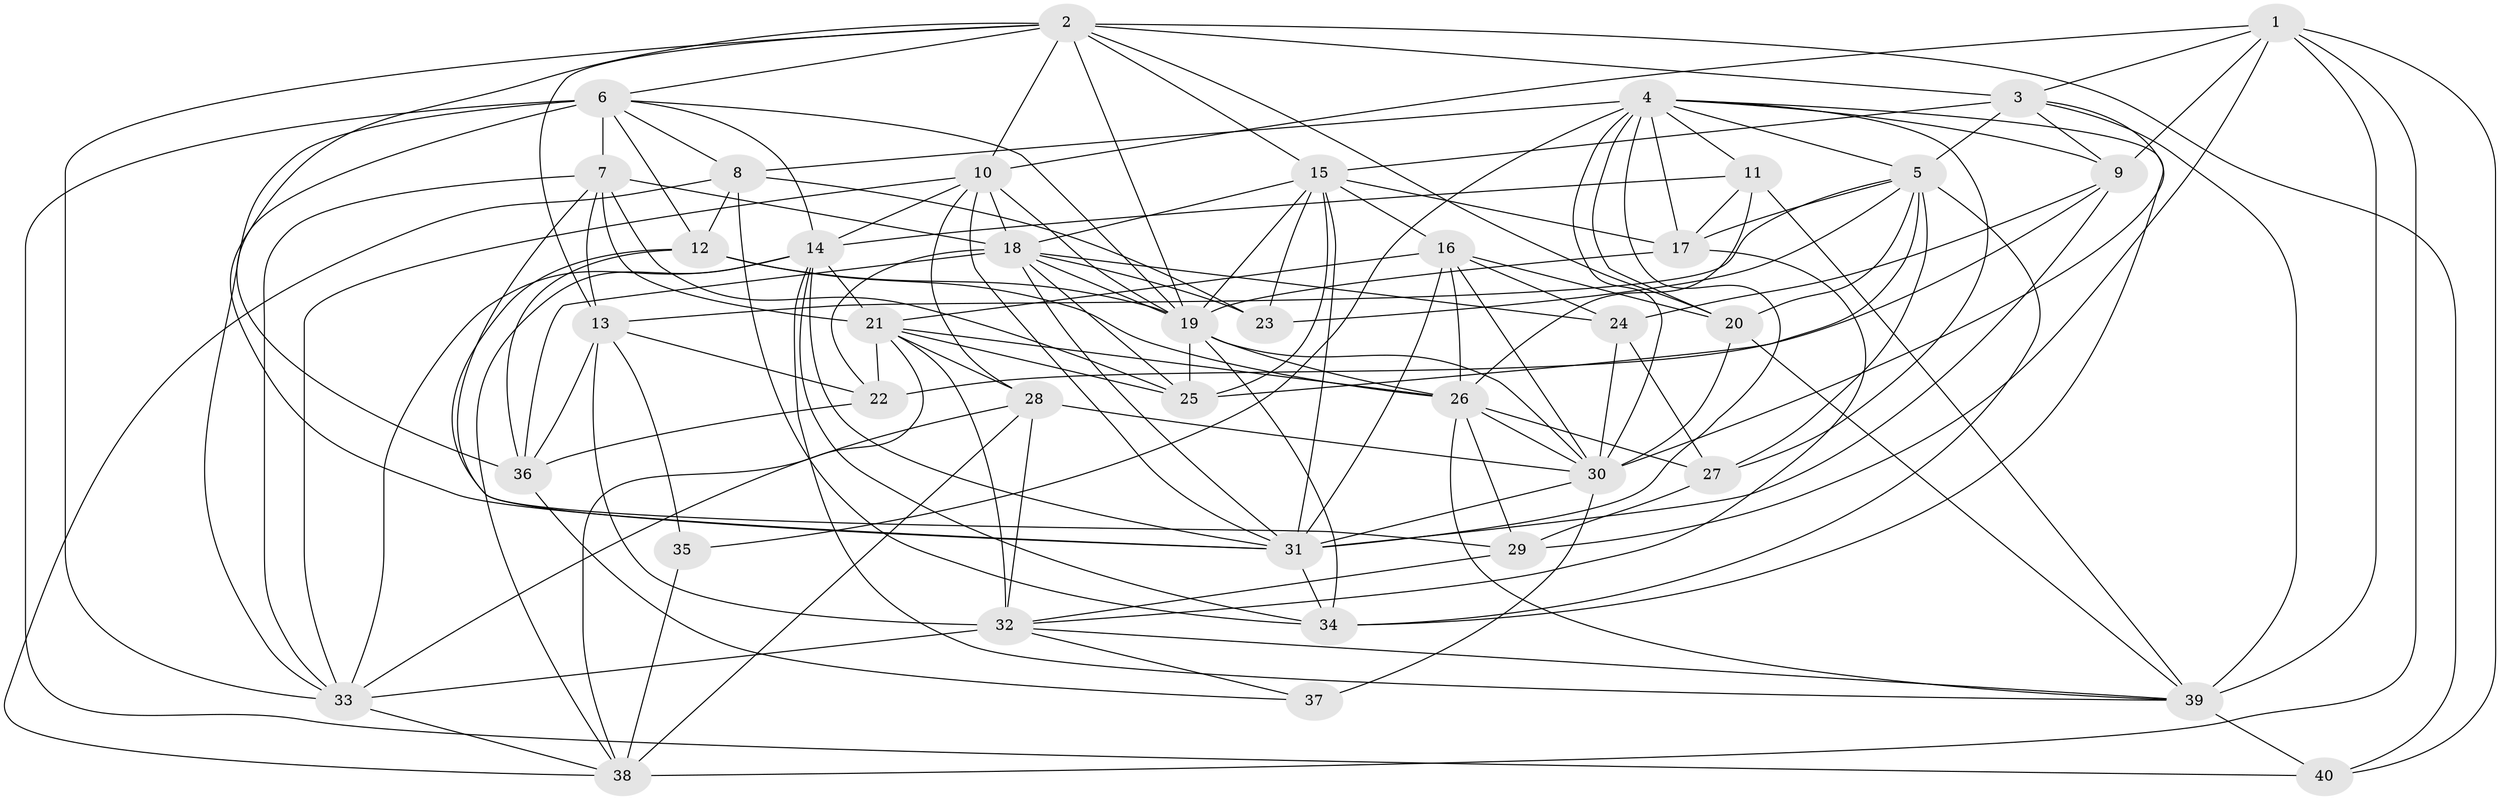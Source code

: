 // original degree distribution, {4: 1.0}
// Generated by graph-tools (version 1.1) at 2025/53/03/04/25 22:53:38]
// undirected, 40 vertices, 142 edges
graph export_dot {
  node [color=gray90,style=filled];
  1;
  2;
  3;
  4;
  5;
  6;
  7;
  8;
  9;
  10;
  11;
  12;
  13;
  14;
  15;
  16;
  17;
  18;
  19;
  20;
  21;
  22;
  23;
  24;
  25;
  26;
  27;
  28;
  29;
  30;
  31;
  32;
  33;
  34;
  35;
  36;
  37;
  38;
  39;
  40;
  1 -- 3 [weight=1.0];
  1 -- 9 [weight=3.0];
  1 -- 10 [weight=1.0];
  1 -- 29 [weight=1.0];
  1 -- 38 [weight=1.0];
  1 -- 39 [weight=2.0];
  1 -- 40 [weight=1.0];
  2 -- 3 [weight=1.0];
  2 -- 6 [weight=1.0];
  2 -- 10 [weight=1.0];
  2 -- 13 [weight=1.0];
  2 -- 15 [weight=1.0];
  2 -- 19 [weight=1.0];
  2 -- 20 [weight=1.0];
  2 -- 33 [weight=1.0];
  2 -- 36 [weight=1.0];
  2 -- 40 [weight=1.0];
  3 -- 5 [weight=2.0];
  3 -- 9 [weight=1.0];
  3 -- 15 [weight=1.0];
  3 -- 30 [weight=1.0];
  3 -- 39 [weight=1.0];
  4 -- 5 [weight=1.0];
  4 -- 8 [weight=1.0];
  4 -- 9 [weight=1.0];
  4 -- 11 [weight=1.0];
  4 -- 17 [weight=1.0];
  4 -- 20 [weight=1.0];
  4 -- 27 [weight=1.0];
  4 -- 30 [weight=2.0];
  4 -- 31 [weight=1.0];
  4 -- 34 [weight=1.0];
  4 -- 35 [weight=1.0];
  5 -- 13 [weight=1.0];
  5 -- 17 [weight=2.0];
  5 -- 20 [weight=1.0];
  5 -- 23 [weight=1.0];
  5 -- 25 [weight=1.0];
  5 -- 27 [weight=1.0];
  5 -- 34 [weight=2.0];
  6 -- 7 [weight=3.0];
  6 -- 8 [weight=1.0];
  6 -- 12 [weight=1.0];
  6 -- 14 [weight=1.0];
  6 -- 19 [weight=1.0];
  6 -- 31 [weight=1.0];
  6 -- 33 [weight=2.0];
  6 -- 40 [weight=1.0];
  7 -- 13 [weight=1.0];
  7 -- 18 [weight=1.0];
  7 -- 21 [weight=2.0];
  7 -- 25 [weight=1.0];
  7 -- 29 [weight=1.0];
  7 -- 33 [weight=1.0];
  8 -- 12 [weight=1.0];
  8 -- 23 [weight=1.0];
  8 -- 34 [weight=1.0];
  8 -- 38 [weight=1.0];
  9 -- 22 [weight=1.0];
  9 -- 24 [weight=1.0];
  9 -- 31 [weight=1.0];
  10 -- 14 [weight=1.0];
  10 -- 18 [weight=1.0];
  10 -- 19 [weight=1.0];
  10 -- 28 [weight=1.0];
  10 -- 31 [weight=1.0];
  10 -- 33 [weight=1.0];
  11 -- 14 [weight=2.0];
  11 -- 17 [weight=1.0];
  11 -- 26 [weight=2.0];
  11 -- 39 [weight=2.0];
  12 -- 19 [weight=1.0];
  12 -- 26 [weight=1.0];
  12 -- 31 [weight=1.0];
  12 -- 36 [weight=1.0];
  13 -- 22 [weight=1.0];
  13 -- 32 [weight=2.0];
  13 -- 35 [weight=1.0];
  13 -- 36 [weight=1.0];
  14 -- 21 [weight=1.0];
  14 -- 31 [weight=1.0];
  14 -- 33 [weight=1.0];
  14 -- 34 [weight=1.0];
  14 -- 38 [weight=1.0];
  14 -- 39 [weight=1.0];
  15 -- 16 [weight=1.0];
  15 -- 17 [weight=2.0];
  15 -- 18 [weight=1.0];
  15 -- 19 [weight=1.0];
  15 -- 23 [weight=1.0];
  15 -- 25 [weight=1.0];
  15 -- 31 [weight=1.0];
  16 -- 20 [weight=1.0];
  16 -- 21 [weight=1.0];
  16 -- 24 [weight=2.0];
  16 -- 26 [weight=1.0];
  16 -- 30 [weight=1.0];
  16 -- 31 [weight=1.0];
  17 -- 19 [weight=1.0];
  17 -- 32 [weight=1.0];
  18 -- 19 [weight=2.0];
  18 -- 22 [weight=2.0];
  18 -- 23 [weight=1.0];
  18 -- 24 [weight=1.0];
  18 -- 25 [weight=1.0];
  18 -- 31 [weight=1.0];
  18 -- 36 [weight=1.0];
  19 -- 25 [weight=1.0];
  19 -- 26 [weight=1.0];
  19 -- 30 [weight=1.0];
  19 -- 34 [weight=1.0];
  20 -- 30 [weight=1.0];
  20 -- 39 [weight=1.0];
  21 -- 22 [weight=1.0];
  21 -- 25 [weight=1.0];
  21 -- 26 [weight=1.0];
  21 -- 28 [weight=3.0];
  21 -- 32 [weight=1.0];
  21 -- 38 [weight=1.0];
  22 -- 36 [weight=1.0];
  24 -- 27 [weight=1.0];
  24 -- 30 [weight=1.0];
  26 -- 27 [weight=3.0];
  26 -- 29 [weight=1.0];
  26 -- 30 [weight=1.0];
  26 -- 39 [weight=1.0];
  27 -- 29 [weight=2.0];
  28 -- 30 [weight=1.0];
  28 -- 32 [weight=1.0];
  28 -- 33 [weight=1.0];
  28 -- 38 [weight=1.0];
  29 -- 32 [weight=1.0];
  30 -- 31 [weight=1.0];
  30 -- 37 [weight=2.0];
  31 -- 34 [weight=2.0];
  32 -- 33 [weight=2.0];
  32 -- 37 [weight=1.0];
  32 -- 39 [weight=1.0];
  33 -- 38 [weight=1.0];
  35 -- 38 [weight=2.0];
  36 -- 37 [weight=1.0];
  39 -- 40 [weight=1.0];
}
